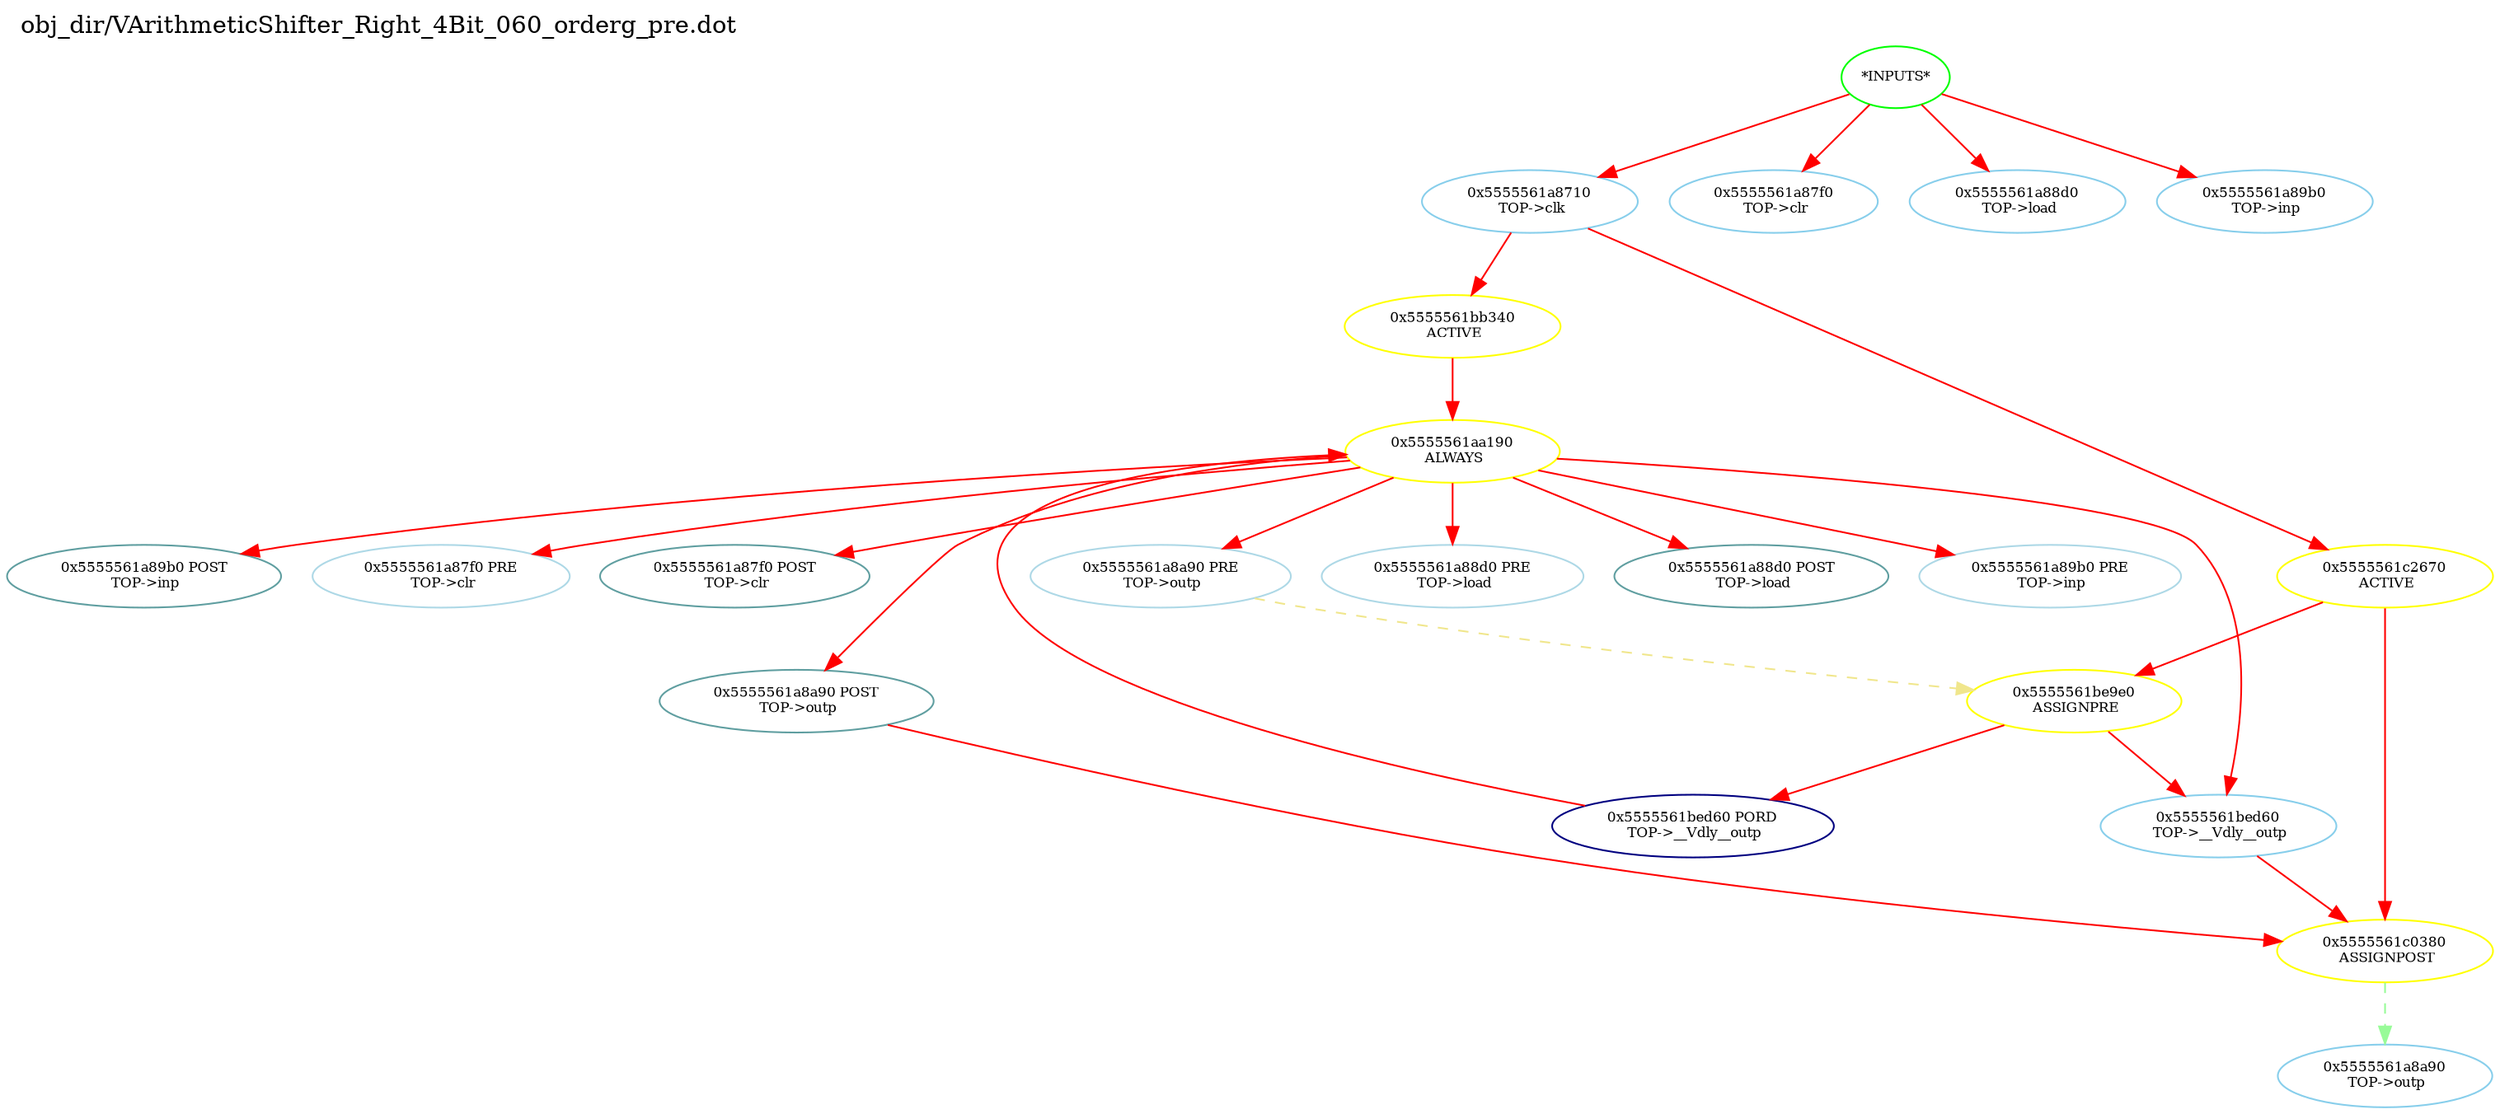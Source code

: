 digraph v3graph {
	graph	[label="obj_dir/VArithmeticShifter_Right_4Bit_060_orderg_pre.dot",
		 labelloc=t, labeljust=l,
		 //size="7.5,10",
		 rankdir=TB];
	n0	[fontsize=8 label="*INPUTS*", color=green];
	n0x5555561a8550_1	[fontsize=8 label="0x5555561a8710\n TOP->clk", color=skyblue];
	n0x5555561a8550_2	[fontsize=8 label="0x5555561a87f0\n TOP->clr", color=skyblue];
	n0x5555561a8550_3	[fontsize=8 label="0x5555561a88d0\n TOP->load", color=skyblue];
	n0x5555561a8550_4	[fontsize=8 label="0x5555561a89b0\n TOP->inp", color=skyblue];
	n0x5555561a8550_5	[fontsize=8 label="0x5555561bb340\n ACTIVE", color=yellow];
	n0x5555561a8550_6	[fontsize=8 label="0x5555561aa190\n ALWAYS", color=yellow];
	n0x5555561a8550_7	[fontsize=8 label="0x5555561a88d0 PRE\n TOP->load", color=lightblue];
	n0x5555561a8550_8	[fontsize=8 label="0x5555561a88d0 POST\n TOP->load", color=CadetBlue];
	n0x5555561a8550_9	[fontsize=8 label="0x5555561a89b0 PRE\n TOP->inp", color=lightblue];
	n0x5555561a8550_10	[fontsize=8 label="0x5555561a89b0 POST\n TOP->inp", color=CadetBlue];
	n0x5555561a8550_11	[fontsize=8 label="0x5555561a87f0 PRE\n TOP->clr", color=lightblue];
	n0x5555561a8550_12	[fontsize=8 label="0x5555561a87f0 POST\n TOP->clr", color=CadetBlue];
	n0x5555561a8550_13	[fontsize=8 label="0x5555561a8a90 PRE\n TOP->outp", color=lightblue];
	n0x5555561a8550_14	[fontsize=8 label="0x5555561a8a90 POST\n TOP->outp", color=CadetBlue];
	n0x5555561a8550_15	[fontsize=8 label="0x5555561bed60 PORD\n TOP->__Vdly__outp", color=NavyBlue];
	n0x5555561a8550_16	[fontsize=8 label="0x5555561bed60\n TOP->__Vdly__outp", color=skyblue];
	n0x5555561a8550_17	[fontsize=8 label="0x5555561c2670\n ACTIVE", color=yellow];
	n0x5555561a8550_18	[fontsize=8 label="0x5555561be9e0\n ASSIGNPRE", color=yellow];
	n0x5555561a8550_19	[fontsize=8 label="0x5555561c0380\n ASSIGNPOST", color=yellow];
	n0x5555561a8550_20	[fontsize=8 label="0x5555561a8a90\n TOP->outp", color=skyblue];
	n0 -> n0x5555561a8550_1 [fontsize=8 label="" weight=1 color=red];
	n0 -> n0x5555561a8550_2 [fontsize=8 label="" weight=1 color=red];
	n0 -> n0x5555561a8550_3 [fontsize=8 label="" weight=1 color=red];
	n0 -> n0x5555561a8550_4 [fontsize=8 label="" weight=1 color=red];
	n0x5555561a8550_1 -> n0x5555561a8550_5 [fontsize=8 label="" weight=8 color=red];
	n0x5555561a8550_1 -> n0x5555561a8550_17 [fontsize=8 label="" weight=8 color=red];
	n0x5555561a8550_5 -> n0x5555561a8550_6 [fontsize=8 label="" weight=32 color=red];
	n0x5555561a8550_6 -> n0x5555561a8550_7 [fontsize=8 label="" weight=32 color=red];
	n0x5555561a8550_6 -> n0x5555561a8550_8 [fontsize=8 label="" weight=2 color=red];
	n0x5555561a8550_6 -> n0x5555561a8550_9 [fontsize=8 label="" weight=32 color=red];
	n0x5555561a8550_6 -> n0x5555561a8550_10 [fontsize=8 label="" weight=2 color=red];
	n0x5555561a8550_6 -> n0x5555561a8550_11 [fontsize=8 label="" weight=32 color=red];
	n0x5555561a8550_6 -> n0x5555561a8550_12 [fontsize=8 label="" weight=2 color=red];
	n0x5555561a8550_6 -> n0x5555561a8550_13 [fontsize=8 label="" weight=32 color=red];
	n0x5555561a8550_6 -> n0x5555561a8550_14 [fontsize=8 label="" weight=2 color=red];
	n0x5555561a8550_6 -> n0x5555561a8550_16 [fontsize=8 label="" weight=32 color=red];
	n0x5555561a8550_13 -> n0x5555561a8550_18 [fontsize=8 label="" weight=3 color=khaki style=dashed];
	n0x5555561a8550_14 -> n0x5555561a8550_19 [fontsize=8 label="" weight=2 color=red];
	n0x5555561a8550_15 -> n0x5555561a8550_6 [fontsize=8 label="" weight=32 color=red];
	n0x5555561a8550_16 -> n0x5555561a8550_19 [fontsize=8 label="" weight=8 color=red];
	n0x5555561a8550_17 -> n0x5555561a8550_18 [fontsize=8 label="" weight=32 color=red];
	n0x5555561a8550_17 -> n0x5555561a8550_19 [fontsize=8 label="" weight=32 color=red];
	n0x5555561a8550_18 -> n0x5555561a8550_15 [fontsize=8 label="" weight=32 color=red];
	n0x5555561a8550_18 -> n0x5555561a8550_16 [fontsize=8 label="" weight=32 color=red];
	n0x5555561a8550_19 -> n0x5555561a8550_20 [fontsize=8 label="" weight=1 color=PaleGreen style=dashed];
}
